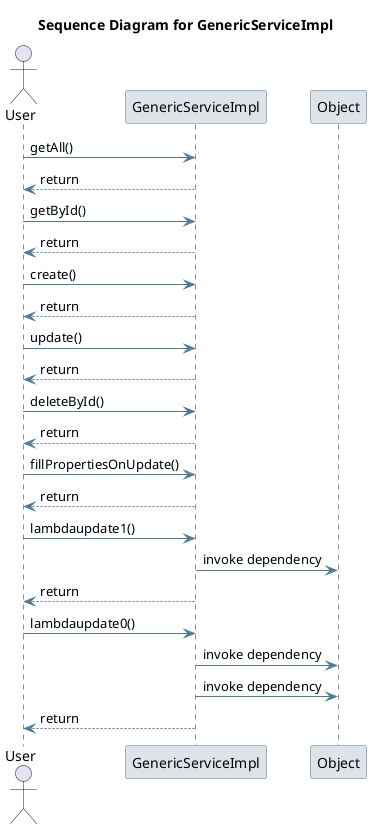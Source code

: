 @startuml
skinparam sequence {
 ArrowColor #4D7A97 
 ParticipantBorderColor #4D7A97 
 ParticipantBackgroundColor #DEE3E9 
}
title Sequence Diagram for GenericServiceImpl

actor User
User -> GenericServiceImpl: getAll()
GenericServiceImpl --> User : return
User -> GenericServiceImpl: getById()
GenericServiceImpl --> User : return
User -> GenericServiceImpl: create()
GenericServiceImpl --> User : return
User -> GenericServiceImpl: update()
GenericServiceImpl --> User : return
User -> GenericServiceImpl: deleteById()
GenericServiceImpl --> User : return
User -> GenericServiceImpl: fillPropertiesOnUpdate()
GenericServiceImpl --> User : return
User -> GenericServiceImpl: lambdaupdate1()
participant Object
GenericServiceImpl -> Object: invoke dependency
GenericServiceImpl --> User : return
User -> GenericServiceImpl: lambdaupdate0()
GenericServiceImpl -> Object: invoke dependency
GenericServiceImpl -> Object: invoke dependency
GenericServiceImpl --> User : return
@enduml